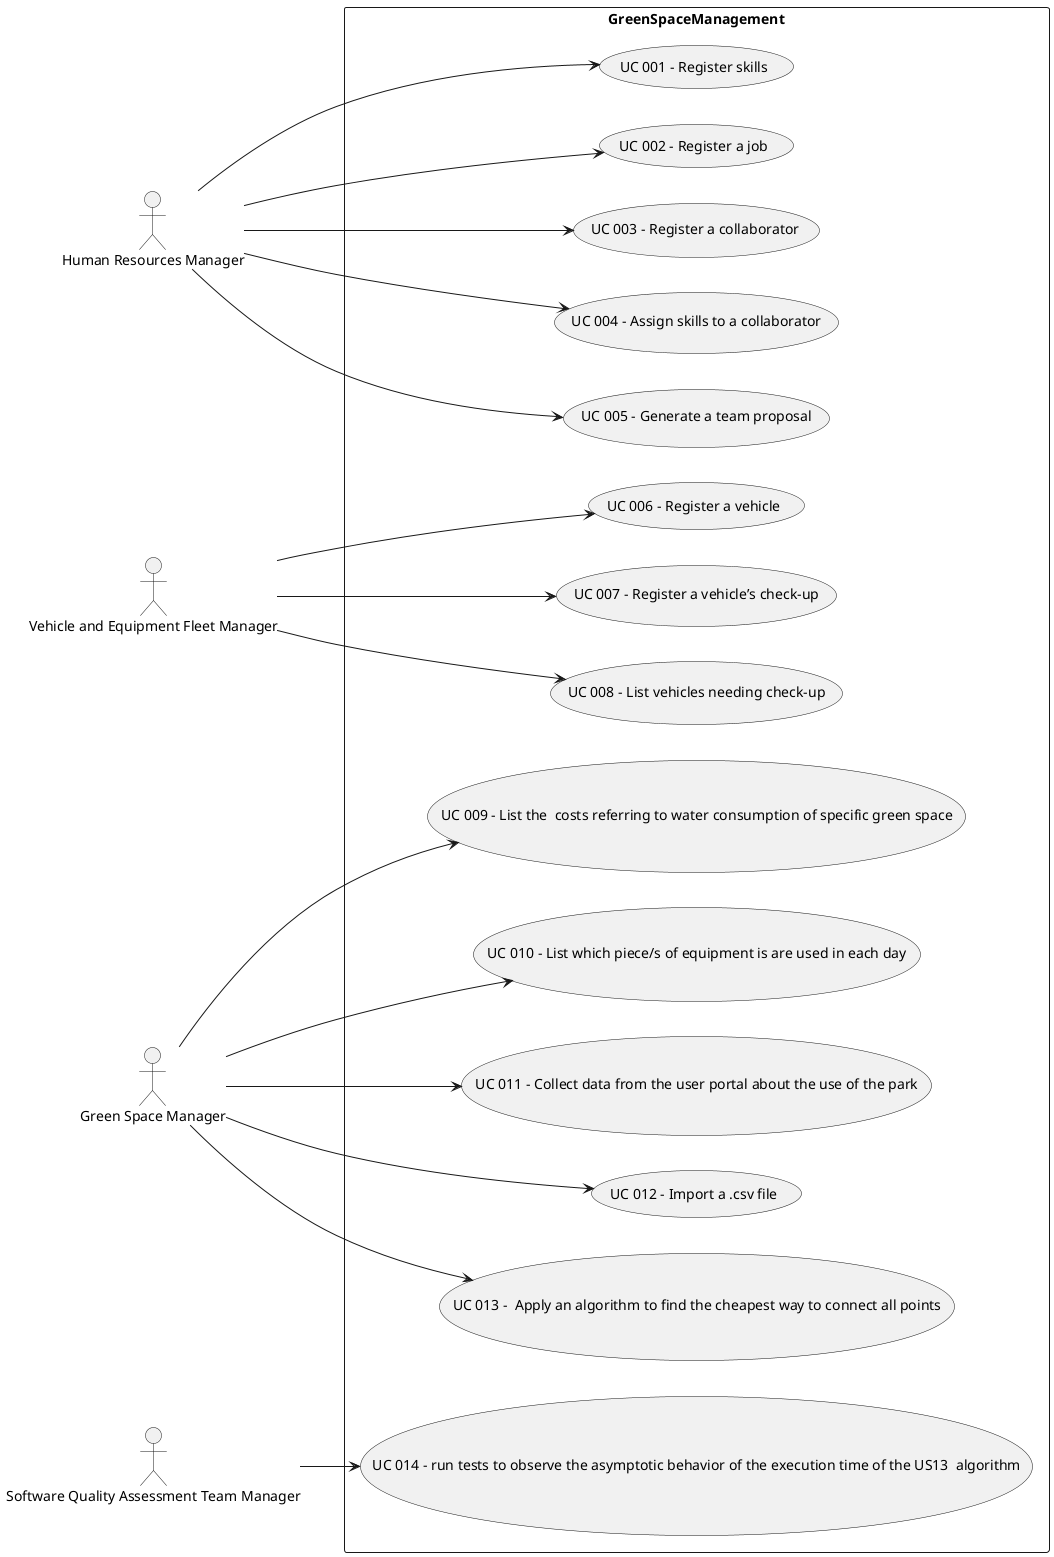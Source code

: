 @startuml

left to right direction

actor "Human Resources Manager" as HRM
actor "Vehicle and Equipment Fleet Manager" as VFM
actor "Green Space Manager" as GSM
actor "Software Quality Assessment Team Manager" as QAM


rectangle GreenSpaceManagement {
  HRM --> (UC 001 - Register skills)
  HRM --> (UC 002 - Register a job)
  HRM --> (UC 003 - Register a collaborator)
  HRM --> (UC 004 - Assign skills to a collaborator)
  HRM --> (UC 005 - Generate a team proposal)
  VFM --> (UC 006 - Register a vehicle)
  VFM --> (UC 007 - Register a vehicle’s check-up)
  VFM --> (UC 008 - List vehicles needing check-up)
  GSM --> (UC 009 - List the  costs referring to water consumption of specific green space)
  GSM --> (UC 010 - List which piece/s of equipment is are used in each day)
  GSM --> (UC 011 - Collect data from the user portal about the use of the park)
  GSM --> (UC 012 - Import a .csv file)
  GSM --> (UC 013 -  Apply an algorithm to find the cheapest way to connect all points)
  QAM --> (UC 014 - run tests to observe the asymptotic behavior of the execution time of the US13  algorithm)



}

@enduml